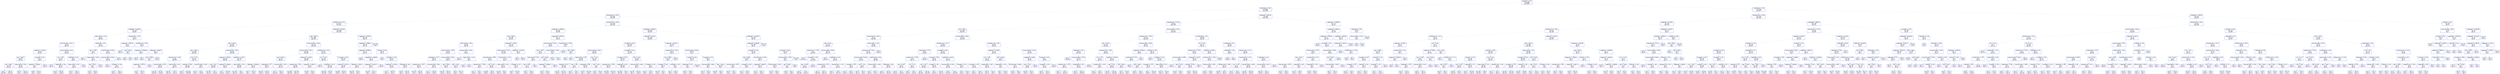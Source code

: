 digraph d {
nodesep=0.2
node [color=Blue,fontname=Arial,shape=box]
edge [color=Turquoise, style=dashed]
x0[label="'workclass' <= 1.72 \n pos: 6583\nneg: 20978"]
x1[label="'marital-status' <= 1.83 \n pos: 4284\nneg: 16551"]
x0 -> x1 
x2[label="'marital-status' <= 1.69 \n pos: 2299\nneg: 4427"]
x0 -> x2 
x3[label="'education-num' <= 10.25 \n pos: 3676\nneg: 5186"]
x1 -> x3 
x4[label="'capital-gain' <= 3001.54 \n pos: 608\nneg: 11365"]
x1 -> x4 
x5[label="'education-num' <= 10.93 \n pos: 1975\nneg: 1908"]
x2 -> x5 
x6[label="'capital-gain' <= 4425.80 \n pos: 324\nneg: 2519"]
x2 -> x6 
x7[label="'education-num' <= 8.79 \n pos: 1747\nneg: 4152"]
x3 -> x7 
x8[label="'education-num' <= 12.89 \n pos: 1929\nneg: 1034"]
x3 -> x8 
x9[label="'education-num' <= 10.64 \n pos: 431\nneg: 11204"]
x4 -> x9 
x10[label="'capital-gain' <= 12669.40 \n pos: 177\nneg: 161"]
x4 -> x10 
x11[label="'capital-gain' <= 1420.41 \n pos: 768\nneg: 1333"]
x5 -> x11 
x12[label="'capital-gain' <= 3080.11 \n pos: 1207\nneg: 575"]
x5 -> x12 
x13[label="'education-num' <= 11.64 \n pos: 219\nneg: 2484"]
x6 -> x13 
x14[label="'workclass' <= 3.97 \n pos: 105\nneg: 35"]
x6 -> x14 
x15[label="'capital-gain' <= 1563.94 \n pos: 102\nneg: 987"]
x7 -> x15 
x16[label="'capital-gain' <= 1011.85 \n pos: 1645\nneg: 3165"]
x7 -> x16 
x17[label="'capital-gain' <= 1099.85 \n pos: 303\nneg: 390"]
x8 -> x17 
x18[label="'capital-gain' <= 2394.02 \n pos: 1626\nneg: 644"]
x8 -> x18 
x19[label="'age' <= 38.47 \n pos: 160\nneg: 8776"]
x9 -> x19 
x20[label="'hours-per-week' <= 43.67 \n pos: 271\nneg: 2428"]
x9 -> x20 
x21[label="'capital-gain' <= 6842.84 \n pos: 81\nneg: 159"]
x10 -> x21 
x22[label="'relationship' <= 3.08 \n pos: 96\nneg: 2"]
x10 -> x22 
x23[label="'education-num' <= 8.95 \n pos: 611\nneg: 1261"]
x11 -> x23 
x24[label="'capital-gain' <= 8232.07 \n pos: 157\nneg: 72"]
x11 -> x24 
x25[label="'education-num' <= 13.25 \n pos: 921\nneg: 549"]
x12 -> x25 
x26[label="'occupation' <= 6.78 \n pos: 286\nneg: 26"]
x12 -> x26 
x27[label="'hours-per-week' <= 43.29 \n pos: 63\nneg: 1615"]
x13 -> x27 
x28[label="'workclass' <= 4.06 \n pos: 156\nneg: 869"]
x13 -> x28 
x29[label="'hours-per-week' <= 50.04 \n pos: 62\nneg: 7"]
x14 -> x29 
x30[label="'capital-gain' <= 10019.06 \n pos: 43\nneg: 28"]
x14 -> x30 
x31[label="'native-country' <= 4.28 \n pos: 81\nneg: 953"]
x15 -> x31 
x32[label="'education-num' <= 5.81 \n pos: 21\nneg: 34"]
x15 -> x32 
x33[label="'age' <= 42.05 \n pos: 1359\nneg: 2991"]
x16 -> x33 
x34[label="'capital-gain' <= 7022.96 \n pos: 286\nneg: 174"]
x16 -> x34 
x35[label="'age' <= 39.80 \n pos: 229\nneg: 364"]
x17 -> x35 
x36[label="'capital-gain' <= 5878.26 \n pos: 74\nneg: 26"]
x17 -> x36 
x37[label="'capital-loss' <= 192.54 \n pos: 1300\nneg: 608"]
x18 -> x37 
x38[label="'capital-gain' <= 13470.64 \n pos: 326\nneg: 36"]
x18 -> x38 
x39[label="'hours-per-week' <= 42.43 \n pos: 41\nneg: 6260"]
x19 -> x39 
x40[label="'hours-per-week' <= 42.06 \n pos: 119\nneg: 2516"]
x19 -> x40 
x41[label="'education-num' <= 13.02 \n pos: 111\nneg: 1845"]
x20 -> x41 
x42[label="'marital-status' <= 2.76 \n pos: 160\nneg: 583"]
x20 -> x42 
x43[label="'capital-gain' <= 4583.93 \n pos: 11\nneg: 133"]
x21 -> x43 
x44[label="'capital-gain' <= 8283.48 \n pos: 70\nneg: 26"]
x21 -> x44 
x45[label="'hours-per-week' <= 27.62 \n pos: 4\nneg: 2"]
x22 -> x45 
x46[label="pos: 92\n neg: 0"]
x22 -> x46 
x47[label="'education-num' <= 5.15 \n pos: 33\nneg: 214"]
x23 -> x47 
x48[label="'capital-loss' <= 129.25 \n pos: 578\nneg: 1047"]
x23 -> x48 
x49[label="'capital-gain' <= 5040.16 \n pos: 102\nneg: 71"]
x24 -> x49 
x50[label="'occupation' <= 3.98 \n pos: 55\nneg: 1"]
x24 -> x50 
x51[label="'capital-loss' <= 180.21 \n pos: 512\nneg: 418"]
x25 -> x51 
x52[label="'capital-loss' <= 229.61 \n pos: 409\nneg: 131"]
x25 -> x52 
x53[label="'capital-gain' <= 15585.96 \n pos: 257\nneg: 12"]
x26 -> x53 
x54[label="'relationship' <= 2.86 \n pos: 29\nneg: 14"]
x26 -> x54 
x55[label="'education-num' <= 9.39 \n pos: 30\nneg: 1296"]
x27 -> x55 
x56[label="'capital-loss' <= 194.01 \n pos: 33\nneg: 319"]
x27 -> x56 
x57[label="'relationship' <= 4.25 \n pos: 108\nneg: 327"]
x28 -> x57 
x58[label="'age' <= 42.32 \n pos: 48\nneg: 542"]
x28 -> x58 
x59[label="'workclass' <= 2.67 \n pos: 49\nneg: 3"]
x29 -> x59 
x60[label="'capital-gain' <= 55313.83 \n pos: 13\nneg: 4"]
x29 -> x60 
x61[label="'capital-gain' <= 6211.69 \n pos: 20\nneg: 28"]
x30 -> x61 
x62[label="pos: 23\n neg: 0"]
x30 -> x62 
x63[label="'hours-per-week' <= 41.87 \n pos: 75\nneg: 705"]
x31 -> x63 
x64[label="'relationship' <= 2.61 \n pos: 6\nneg: 248"]
x31 -> x64 
x65[label="'capital-gain' <= 4947.48 \n pos: 2\nneg: 25"]
x32 -> x65 
x66[label="'education-num' <= 6.94 \n pos: 19\nneg: 9"]
x32 -> x66 
x67[label="'age' <= 33.76 \n pos: 637\nneg: 1891"]
x33 -> x67 
x68[label="'hours-per-week' <= 41.48 \n pos: 722\nneg: 1100"]
x33 -> x68 
x69[label="'capital-gain' <= 3988.55 \n pos: 90\nneg: 174"]
x34 -> x69 
x70[label="pos: 196\n neg: 0"]
x34 -> x70 
x71[label="'native-country' <= 2.08 \n pos: 96\nneg: 236"]
x35 -> x71 
x72[label="'capital-loss' <= 120.56 \n pos: 133\nneg: 128"]
x35 -> x72 
x73[label="'hours-per-week' <= 44.43 \n pos: 26\nneg: 25"]
x36 -> x73 
x74[label="'hours-per-week' <= 52.08 \n pos: 48\nneg: 1"]
x36 -> x74 
x75[label="'occupation' <= 4.82 \n pos: 1079\nneg: 591"]
x37 -> x75 
x76[label="'capital-loss' <= 1879.47 \n pos: 221\nneg: 17"]
x37 -> x76 
x77[label="'capital-gain' <= 5486.89 \n pos: 156\nneg: 36"]
x38 -> x77 
x78[label="pos: 170\n neg: 0"]
x38 -> x78 
x79[label="'age' <= 29.21 \n pos: 17\nneg: 5379"]
x39 -> x79 
x80[label="'native-country' <= 1.82 \n pos: 24\nneg: 881"]
x39 -> x80 
x81[label="'education-num' <= 8.71 \n pos: 59\nneg: 2053"]
x40 -> x81 
x82[label="'education-num' <= 9.02 \n pos: 60\nneg: 463"]
x40 -> x82 
x83[label="'age' <= 37.50 \n pos: 62\nneg: 1632"]
x41 -> x83 
x84[label="'hours-per-week' <= 36.66 \n pos: 49\nneg: 213"]
x41 -> x84 
x85[label="'sex' <= 1.54 \n pos: 74\nneg: 140"]
x42 -> x85 
x86[label="'relationship' <= 3.97 \n pos: 86\nneg: 443"]
x42 -> x86 
x87[label="pos: 0\n neg: 80"]
x43 -> x87 
x88[label="'occupation' <= 5.07 \n pos: 11\nneg: 53"]
x43 -> x88 
x89[label="'capital-gain' <= 7185.19 \n pos: 2\nneg: 26"]
x44 -> x89 
x90[label="pos: 68\n neg: 0"]
x44 -> x90 
x91[label="pos: 0\n neg: 2"]
x45 -> x91 
x92[label="pos: 4\n neg: 0"]
x45 -> x92 
x93[label="'capital-loss' <= 194.54 \n pos: 24\nneg: 101"]
x47 -> x93 
x94[label="'race' <= 1.54 \n pos: 9\nneg: 113"]
x47 -> x94 
x95[label="'age' <= 45.69 \n pos: 522\nneg: 1006"]
x48 -> x95 
x96[label="'capital-loss' <= 1901.38 \n pos: 56\nneg: 41"]
x48 -> x96 
x97[label="'education-num' <= 8.75 \n pos: 11\nneg: 71"]
x49 -> x97 
x98[label="pos: 91\n neg: 0"]
x49 -> x98 
x99[label="'age' <= 54.67 \n pos: 6\nneg: 1"]
x50 -> x99 
x100[label="pos: 49\n neg: 0"]
x50 -> x100 
x101[label="'workclass' <= 3.70 \n pos: 446\nneg: 395"]
x51 -> x101 
x102[label="'workclass' <= 3.79 \n pos: 66\nneg: 23"]
x51 -> x102 
x103[label="'capital-gain' <= 40.26 \n pos: 325\nneg: 127"]
x52 -> x103 
x104[label="'capital-loss' <= 1829.38 \n pos: 84\nneg: 4"]
x52 -> x104 
x105[label="'capital-gain' <= 7923.77 \n pos: 204\nneg: 12"]
x53 -> x105 
x106[label="pos: 53\n neg: 0"]
x53 -> x106 
x107[label="pos: 4\n neg: 0"]
x54 -> x107 
x108[label="'occupation' <= 10.35 \n pos: 25\nneg: 14"]
x54 -> x108 
x109[label="'sex' <= 1.74 \n pos: 7\nneg: 716"]
x55 -> x109 
x110[label="'sex' <= 1.52 \n pos: 23\nneg: 580"]
x55 -> x110 
x111[label="'hours-per-week' <= 57.47 \n pos: 27\nneg: 312"]
x56 -> x111 
x112[label="'occupation' <= 5.40 \n pos: 6\nneg: 7"]
x56 -> x112 
x113[label="'education-num' <= 13.71 \n pos: 72\nneg: 284"]
x57 -> x113 
x114[label="'hours-per-week' <= 44.09 \n pos: 36\nneg: 43"]
x57 -> x114 
x115[label="'hours-per-week' <= 43.01 \n pos: 16\nneg: 347"]
x58 -> x115 
x116[label="'marital-status' <= 2.82 \n pos: 32\nneg: 195"]
x58 -> x116 
x117[label="pos: 32\n neg: 0"]
x59 -> x117 
x118[label="'capital-gain' <= 11198.70 \n pos: 17\nneg: 3"]
x59 -> x118 
x119[label="'workclass' <= 2.50 \n pos: 3\nneg: 4"]
x60 -> x119 
x120[label="pos: 10\n neg: 0"]
x60 -> x120 
x121[label="'capital-gain' <= 4964.33 \n pos: 8\nneg: 24"]
x61 -> x121 
x122[label="'capital-gain' <= 7721.67 \n pos: 12\nneg: 4"]
x61 -> x122 
x123[label="'capital-loss' <= 153.05 \n pos: 46\nneg: 551"]
x63 -> x123 
x124[label="'hours-per-week' <= 52.15 \n pos: 29\nneg: 154"]
x63 -> x124 
x125[label="'age' <= 37.62 \n pos: 2\nneg: 27"]
x64 -> x125 
x126[label="'hours-per-week' <= 40.28 \n pos: 4\nneg: 221"]
x64 -> x126 
x127[label="pos: 0\n neg: 24"]
x65 -> x127 
x128[label="'age' <= 61.00 \n pos: 2\nneg: 1"]
x65 -> x128 
x129[label="'capital-gain' <= 51963.40 \n pos: 2\nneg: 5"]
x66 -> x129 
x130[label="'capital-gain' <= 4638.57 \n pos: 17\nneg: 4"]
x66 -> x130 
x131[label="'age' <= 28.91 \n pos: 205\nneg: 1052"]
x67 -> x131 
x132[label="'education-num' <= 9.39 \n pos: 432\nneg: 839"]
x67 -> x132 
x133[label="'hours-per-week' <= 36.74 \n pos: 445\nneg: 849"]
x68 -> x133 
x134[label="'education-num' <= 9.43 \n pos: 277\nneg: 251"]
x68 -> x134 
x135[label="'capital-gain' <= 3098.66 \n pos: 23\nneg: 123"]
x69 -> x135 
x136[label="'workclass' <= 0.96 \n pos: 67\nneg: 51"]
x69 -> x136 
x137[label="'hours-per-week' <= 42.30 \n pos: 95\nneg: 205"]
x71 -> x137 
x138[label="'hours-per-week' <= 45.81 \n pos: 1\nneg: 31"]
x71 -> x138 
x139[label="'hours-per-week' <= 42.19 \n pos: 118\nneg: 126"]
x72 -> x139 
x140[label="'capital-loss' <= 1794.30 \n pos: 15\nneg: 2"]
x72 -> x140 
x141[label="'age' <= 43.74 \n pos: 9\nneg: 24"]
x73 -> x141 
x142[label="'hours-per-week' <= 74.65 \n pos: 17\nneg: 1"]
x73 -> x142 
x143[label="pos: 43\n neg: 0"]
x74 -> x143 
x144[label="'age' <= 55.50 \n pos: 5\nneg: 1"]
x74 -> x144 
x145[label="'hours-per-week' <= 40.28 \n pos: 297\nneg: 254"]
x75 -> x145 
x146[label="'occupation' <= 6.16 \n pos: 782\nneg: 337"]
x75 -> x146 
x147[label="'education-num' <= 13.40 \n pos: 24\nneg: 10"]
x76 -> x147 
x148[label="'hours-per-week' <= 50.39 \n pos: 197\nneg: 7"]
x76 -> x148 
x149[label="'occupation' <= 4.92 \n pos: 38\nneg: 33"]
x77 -> x149 
x150[label="'workclass' <= 0.48 \n pos: 118\nneg: 3"]
x77 -> x150 
x151[label="'education-num' <= 9.40 \n pos: 1\nneg: 4102"]
x79 -> x151 
x152[label="'hours-per-week' <= 38.48 \n pos: 16\nneg: 1277"]
x79 -> x152 
x153[label="'education-num' <= 8.53 \n pos: 24\nneg: 790"]
x80 -> x153 
x154[label="pos: 0\n neg: 91"]
x80 -> x154 
x155[label="'marital-status' <= 2.76 \n pos: 5\nneg: 491"]
x81 -> x155 
x156[label="'occupation' <= 5.09 \n pos: 54\nneg: 1562"]
x81 -> x156 
x157[label="'capital-loss' <= 330.98 \n pos: 25\nneg: 319"]
x82 -> x157 
x158[label="'hours-per-week' <= 51.35 \n pos: 35\nneg: 144"]
x82 -> x158 
x159[label="'relationship' <= 3.91 \n pos: 18\nneg: 1170"]
x83 -> x159 
x160[label="'education-num' <= 12.58 \n pos: 44\nneg: 462"]
x83 -> x160 
x161[label="'capital-loss' <= 300.40 \n pos: 5\nneg: 82"]
x84 -> x161 
x162[label="'workclass' <= 0.98 \n pos: 44\nneg: 131"]
x84 -> x162 
x163[label="'education-num' <= 12.99 \n pos: 17\nneg: 96"]
x85 -> x163 
x164[label="'capital-loss' <= 265.54 \n pos: 57\nneg: 44"]
x85 -> x164 
x165[label="'relationship' <= 2.50 \n pos: 1\nneg: 69"]
x86 -> x165 
x166[label="'education-num' <= 13.17 \n pos: 85\nneg: 374"]
x86 -> x166 
x167[label="'hours-per-week' <= 41.71 \n pos: 9\nneg: 15"]
x88 -> x167 
x168[label="'hours-per-week' <= 35.66 \n pos: 2\nneg: 38"]
x88 -> x168 
x169[label="pos: 0\n neg: 22"]
x89 -> x169 
x170[label="'education-num' <= 11.38 \n pos: 2\nneg: 4"]
x89 -> x170 
x171[label="'age' <= 49.87 \n pos: 20\nneg: 97"]
x93 -> x171 
x172[label="'education-num' <= 4.25 \n pos: 4\nneg: 4"]
x93 -> x172 
x173[label="'capital-loss' <= 149.68 \n pos: 7\nneg: 106"]
x94 -> x173 
x174[label="'race' <= 4.50 \n pos: 2\nneg: 7"]
x94 -> x174 
x175[label="'workclass' <= 3.69 \n pos: 238\nneg: 573"]
x95 -> x175 
x176[label="'native-country' <= 1.30 \n pos: 284\nneg: 433"]
x95 -> x176 
x177[label="'age' <= 48.39 \n pos: 19\nneg: 24"]
x96 -> x177 
x178[label="'capital-loss' <= 2090.06 \n pos: 37\nneg: 17"]
x96 -> x178 
x179[label="pos: 0\n neg: 20"]
x97 -> x179 
x180[label="'hours-per-week' <= 49.10 \n pos: 11\nneg: 51"]
x97 -> x180 
x181[label="pos: 4\n neg: 0"]
x99 -> x181 
x182[label="'age' <= 65.50 \n pos: 2\nneg: 1"]
x99 -> x182 
x183[label="'occupation' <= 5.28 \n pos: 204\nneg: 219"]
x101 -> x183 
x184[label="'relationship' <= 2.71 \n pos: 242\nneg: 176"]
x101 -> x184 
x185[label="'hours-per-week' <= 56.24 \n pos: 49\nneg: 6"]
x102 -> x185 
x186[label="'capital-loss' <= 1825.21 \n pos: 17\nneg: 17"]
x102 -> x186 
x187[label="'relationship' <= 2.83 \n pos: 325\nneg: 123"]
x103 -> x187 
x188[label="pos: 0\n neg: 4"]
x103 -> x188 
x189[label="'age' <= 58.50 \n pos: 3\nneg: 2"]
x104 -> x189 
x190[label="'relationship' <= 1.88 \n pos: 81\nneg: 2"]
x104 -> x190 
x191[label="'capital-gain' <= 5521.44 \n pos: 106\nneg: 10"]
x105 -> x191 
x192[label="'age' <= 69.81 \n pos: 98\nneg: 2"]
x105 -> x192 
x193[label="'hours-per-week' <= 42.85 \n pos: 14\nneg: 11"]
x108 -> x193 
x194[label="'capital-gain' <= 5445.18 \n pos: 11\nneg: 3"]
x108 -> x194 
x195[label="pos: 0\n neg: 375"]
x109 -> x195 
x196[label="'marital-status' <= 3.41 \n pos: 7\nneg: 341"]
x109 -> x196 
x197[label="'education-num' <= 10.07 \n pos: 8\nneg: 358"]
x110 -> x197 
x198[label="'relationship' <= 3.79 \n pos: 15\nneg: 222"]
x110 -> x198 
x199[label="'marital-status' <= 2.62 \n pos: 9\nneg: 200"]
x111 -> x199 
x200[label="'education-num' <= 9.58 \n pos: 18\nneg: 112"]
x111 -> x200 
x201[label="'occupation' <= 3.57 \n pos: 3\nneg: 7"]
x112 -> x201 
x202[label="pos: 3\n neg: 0"]
x112 -> x202 
x203[label="'sex' <= 1.73 \n pos: 27\nneg: 210"]
x113 -> x203 
x204[label="'education-num' <= 14.68 \n pos: 45\nneg: 74"]
x113 -> x204 
x205[label="'relationship' <= 5.79 \n pos: 12\nneg: 33"]
x114 -> x205 
x206[label="'relationship' <= 5.80 \n pos: 24\nneg: 10"]
x114 -> x206 
x207[label="'education-num' <= 12.92 \n pos: 6\nneg: 261"]
x115 -> x207 
x208[label="'marital-status' <= 3.16 \n pos: 10\nneg: 86"]
x115 -> x208 
x209[label="'sex' <= 1.54 \n pos: 11\nneg: 107"]
x116 -> x209 
x210[label="'education-num' <= 14.20 \n pos: 21\nneg: 88"]
x116 -> x210 
x211[label="'capital-gain' <= 6864.97 \n pos: 5\nneg: 3"]
x118 -> x211 
x212[label="pos: 12\n neg: 0"]
x118 -> x212 
x213[label="pos: 0\n neg: 4"]
x119 -> x213 
x214[label="pos: 3\n neg: 0"]
x119 -> x214 
x215[label="'age' <= 43.35 \n pos: 8\nneg: 14"]
x121 -> x215 
x216[label="pos: 0\n neg: 10"]
x121 -> x216 
x217[label="'capital-gain' <= 7139.50 \n pos: 1\nneg: 4"]
x122 -> x217 
x218[label="pos: 11\n neg: 0"]
x122 -> x218 
x219[label="'age' <= 49.07 \n pos: 40\nneg: 536"]
x123 -> x219 
x220[label="'occupation' <= 5.23 \n pos: 6\nneg: 15"]
x123 -> x220 
x221[label="'sex' <= 1.95 \n pos: 24\nneg: 91"]
x124 -> x221 
x222[label="'relationship' <= 3.01 \n pos: 5\nneg: 63"]
x124 -> x222 
x223[label="pos: 0\n neg: 14"]
x125 -> x223 
x224[label="'native-country' <= 20.44 \n pos: 2\nneg: 13"]
x125 -> x224 
x225[label="'hours-per-week' <= 39.32 \n pos: 4\nneg: 186"]
x126 -> x225 
x226[label="pos: 0\n neg: 35"]
x126 -> x226 
x227[label="pos: 2\n neg: 0"]
x128 -> x227 
x228[label="pos: 0\n neg: 1"]
x128 -> x228 
x229[label="pos: 0\n neg: 5"]
x129 -> x229 
x230[label="pos: 2\n neg: 0"]
x129 -> x230 
x231[label="'age' <= 39.45 \n pos: 7\nneg: 4"]
x130 -> x231 
x232[label="pos: 10\n neg: 0"]
x130 -> x232 
x233[label="'education-num' <= 9.46 \n pos: 68\nneg: 498"]
x131 -> x233 
x234[label="'race' <= 1.22 \n pos: 137\nneg: 554"]
x131 -> x234 
x235[label="'capital-loss' <= 162.91 \n pos: 233\nneg: 565"]
x132 -> x235 
x236[label="'capital-loss' <= 123.67 \n pos: 199\nneg: 274"]
x132 -> x236 
x237[label="'age' <= 55.84 \n pos: 47\nneg: 224"]
x133 -> x237 
x238[label="'capital-loss' <= 133.08 \n pos: 398\nneg: 625"]
x133 -> x238 
x239[label="'sex' <= 1.97 \n pos: 142\nneg: 158"]
x134 -> x239 
x240[label="'occupation' <= 5.44 \n pos: 135\nneg: 93"]
x134 -> x240 
x241[label="pos: 0\n neg: 62"]
x135 -> x241 
x242[label="'capital-gain' <= 3300.86 \n pos: 23\nneg: 61"]
x135 -> x242 
x243[label="pos: 6\n neg: 0"]
x136 -> x243 
x244[label="'occupation' <= 4.84 \n pos: 61\nneg: 51"]
x136 -> x244 
x245[label="'relationship' <= 2.27 \n pos: 49\nneg: 145"]
x137 -> x245 
x246[label="'hours-per-week' <= 52.02 \n pos: 46\nneg: 60"]
x137 -> x246 
x247[label="pos: 0\n neg: 25"]
x138 -> x247 
x248[label="'native-country' <= 12.17 \n pos: 1\nneg: 6"]
x138 -> x248 
x249[label="'hours-per-week' <= 37.02 \n pos: 72\nneg: 89"]
x139 -> x249 
x250[label="'education-num' <= 11.42 \n pos: 46\nneg: 37"]
x139 -> x250 
x251[label="pos: 0\n neg: 2"]
x140 -> x251 
x252[label="pos: 15\n neg: 0"]
x140 -> x252 
x253[label="'native-country' <= 6.00 \n pos: 2\nneg: 14"]
x141 -> x253 
x254[label="'age' <= 50.06 \n pos: 7\nneg: 10"]
x141 -> x254 
x255[label="pos: 17\n neg: 0"]
x142 -> x255 
x256[label="pos: 0\n neg: 1"]
x142 -> x256 
x257[label="pos: 5\n neg: 0"]
x144 -> x257 
x258[label="pos: 0\n neg: 1"]
x144 -> x258 
x259[label="'native-country' <= 2.21 \n pos: 155\nneg: 185"]
x145 -> x259 
x260[label="'race' <= 1.25 \n pos: 142\nneg: 69"]
x145 -> x260 
x261[label="'occupation' <= 5.57 \n pos: 702\nneg: 251"]
x146 -> x261 
x262[label="'race' <= 1.28 \n pos: 80\nneg: 86"]
x146 -> x262 
x263[label="'age' <= 39.94 \n pos: 24\nneg: 5"]
x147 -> x263 
x264[label="pos: 0\n neg: 5"]
x147 -> x264 
x265[label="'workclass' <= 0.48 \n pos: 150\nneg: 1"]
x148 -> x265 
x266[label="'occupation' <= 4.79 \n pos: 47\nneg: 6"]
x148 -> x266 
x267[label="'age' <= 36.11 \n pos: 16\nneg: 6"]
x149 -> x267 
x268[label="'hours-per-week' <= 45.02 \n pos: 22\nneg: 27"]
x149 -> x268 
x269[label="'hours-per-week' <= 30.25 \n pos: 4\nneg: 3"]
x150 -> x269 
x270[label="pos: 114\n neg: 0"]
x150 -> x270 
x271[label="pos: 0\n neg: 2422"]
x151 -> x271 
x272[label="'occupation' <= 3.87 \n pos: 1\nneg: 1680"]
x151 -> x272 
x273[label="pos: 0\n neg: 363"]
x152 -> x273 
x274[label="'relationship' <= 4.14 \n pos: 16\nneg: 914"]
x152 -> x274 
x275[label="'hours-per-week' <= 56.53 \n pos: 8\nneg: 104"]
x153 -> x275 
x276[label="'native-country' <= 0.93 \n pos: 16\nneg: 686"]
x153 -> x276 
x277[label="'education-num' <= 6.09 \n pos: 5\nneg: 178"]
x155 -> x277 
x278[label="pos: 0\n neg: 313"]
x155 -> x278 
x279[label="'occupation' <= 3.04 \n pos: 42\nneg: 841"]
x156 -> x279 
x280[label="'capital-loss' <= 133.31 \n pos: 12\nneg: 721"]
x156 -> x280 
x281[label="'sex' <= 1.66 \n pos: 17\nneg: 305"]
x157 -> x281 
x282[label="'age' <= 45.54 \n pos: 8\nneg: 14"]
x157 -> x282 
x283[label="'capital-gain' <= 89.98 \n pos: 32\nneg: 96"]
x158 -> x283 
x284[label="'occupation' <= 4.24 \n pos: 3\nneg: 48"]
x158 -> x284 
x285[label="pos: 0\n neg: 398"]
x159 -> x285 
x286[label="'hours-per-week' <= 37.95 \n pos: 18\nneg: 772"]
x159 -> x286 
x287[label="'sex' <= 1.63 \n pos: 3\nneg: 226"]
x160 -> x287 
x288[label="'capital-loss' <= 252.95 \n pos: 41\nneg: 236"]
x160 -> x288 
x289[label="'marital-status' <= 2.95 \n pos: 4\nneg: 82"]
x161 -> x289 
x290[label="pos: 1\n neg: 0"]
x161 -> x290 
x291[label="pos: 0\n neg: 6"]
x162 -> x291 
x292[label="'occupation' <= 5.42 \n pos: 44\nneg: 125"]
x162 -> x292 
x293[label="'hours-per-week' <= 51.58 \n pos: 2\nneg: 37"]
x163 -> x293 
x294[label="'capital-gain' <= 123.75 \n pos: 15\nneg: 59"]
x163 -> x294 
x295[label="'education-num' <= 12.86 \n pos: 42\nneg: 44"]
x164 -> x295 
x296[label="pos: 15\n neg: 0"]
x164 -> x296 
x297[label="pos: 0\n neg: 69"]
x165 -> x297 
x298[label="pos: 1\n neg: 0"]
x165 -> x298 
x299[label="'education-num' <= 12.73 \n pos: 58\nneg: 309"]
x166 -> x299 
x300[label="'relationship' <= 4.14 \n pos: 27\nneg: 65"]
x166 -> x300 
x301[label="'age' <= 52.45 \n pos: 3\nneg: 11"]
x167 -> x301 
x302[label="'education-num' <= 9.71 \n pos: 6\nneg: 4"]
x167 -> x302 
x303[label="'age' <= 39.75 \n pos: 2\nneg: 2"]
x168 -> x303 
x304[label="pos: 0\n neg: 36"]
x168 -> x304 
x305[label="pos: 0\n neg: 4"]
x170 -> x305 
x306[label="pos: 2\n neg: 0"]
x170 -> x306 
x307[label="'occupation' <= 5.23 \n pos: 12\nneg: 38"]
x171 -> x307 
x308[label="'workclass' <= 3.10 \n pos: 8\nneg: 59"]
x171 -> x308 
x309[label="'capital-loss' <= 2044.25 \n pos: 4\nneg: 1"]
x172 -> x309 
x310[label="pos: 0\n neg: 3"]
x172 -> x310 
x311[label="'age' <= 51.50 \n pos: 6\nneg: 104"]
x173 -> x311 
x312[label="'age' <= 40.50 \n pos: 1\nneg: 2"]
x173 -> x312 
x313[label="pos: 0\n neg: 3"]
x174 -> x313 
x314[label="'education-num' <= 7.12 \n pos: 2\nneg: 4"]
x174 -> x314 
x315[label="'workclass' <= 2.36 \n pos: 105\nneg: 329"]
x175 -> x315 
x316[label="'race' <= 1.44 \n pos: 133\nneg: 244"]
x175 -> x316 
x317[label="'occupation' <= 6.25 \n pos: 280\nneg: 413"]
x176 -> x317 
x318[label="'age' <= 52.25 \n pos: 4\nneg: 20"]
x176 -> x318 
x319[label="'capital-loss' <= 1738.54 \n pos: 14\nneg: 9"]
x177 -> x319 
x320[label="'workclass' <= 3.90 \n pos: 5\nneg: 15"]
x177 -> x320 
x321[label="'capital-loss' <= 1965.64 \n pos: 33\nneg: 5"]
x178 -> x321 
x322[label="'sex' <= 1.58 \n pos: 4\nneg: 12"]
x178 -> x322 
x323[label="'hours-per-week' <= 36.62 \n pos: 5\nneg: 37"]
x180 -> x323 
x324[label="'workclass' <= 2.62 \n pos: 6\nneg: 14"]
x180 -> x324 
x325[label="pos: 0\n neg: 1"]
x182 -> x325 
x326[label="pos: 2\n neg: 0"]
x182 -> x326 
x327[label="'occupation' <= 3.97 \n pos: 162\nneg: 124"]
x183 -> x327 
x328[label="'occupation' <= 7.82 \n pos: 42\nneg: 95"]
x183 -> x328 
x329[label="'race' <= 1.43 \n pos: 49\nneg: 19"]
x184 -> x329 
x330[label="'relationship' <= 3.02 \n pos: 193\nneg: 157"]
x184 -> x330 
x331[label="'occupation' <= 3.33 \n pos: 41\nneg: 1"]
x185 -> x331 
x332[label="'capital-loss' <= 1909.41 \n pos: 8\nneg: 5"]
x185 -> x332 
x333[label="pos: 0\n neg: 12"]
x186 -> x333 
x334[label="'capital-loss' <= 1945.66 \n pos: 17\nneg: 5"]
x186 -> x334 
x335[label="'native-country' <= 1.29 \n pos: 40\nneg: 7"]
x187 -> x335 
x336[label="'education-num' <= 14.60 \n pos: 285\nneg: 116"]
x187 -> x336 
x337[label="pos: 3\n neg: 0"]
x189 -> x337 
x338[label="pos: 0\n neg: 2"]
x189 -> x338 
x339[label="'capital-loss' <= 2015.75 \n pos: 10\nneg: 2"]
x190 -> x339 
x340[label="pos: 71\n neg: 0"]
x190 -> x340 
x341[label="'relationship' <= 2.71 \n pos: 19\nneg: 10"]
x191 -> x341 
x342[label="pos: 87\n neg: 0"]
x191 -> x342 
x343[label="pos: 96\n neg: 0"]
x192 -> x343 
x344[label="'age' <= 80.50 \n pos: 2\nneg: 2"]
x192 -> x344 
x345[label="'hours-per-week' <= 29.45 \n pos: 11\nneg: 4"]
x193 -> x345 
x346[label="'workclass' <= 2.98 \n pos: 3\nneg: 7"]
x193 -> x346 
x347[label="'workclass' <= 4.50 \n pos: 2\nneg: 3"]
x194 -> x347 
x348[label="pos: 9\n neg: 0"]
x194 -> x348 
x349[label="'marital-status' <= 2.35 \n pos: 3\nneg: 297"]
x196 -> x349 
x350[label="'marital-status' <= 4.99 \n pos: 4\nneg: 44"]
x196 -> x350 
x351[label="'hours-per-week' <= 35.16 \n pos: 8\nneg: 308"]
x197 -> x351 
x352[label="pos: 0\n neg: 50"]
x197 -> x352 
x353[label="pos: 0\n neg: 81"]
x198 -> x353 
x354[label="'occupation' <= 7.65 \n pos: 15\nneg: 141"]
x198 -> x354 
x355[label="'hours-per-week' <= 48.52 \n pos: 6\nneg: 79"]
x199 -> x355 
x356[label="'age' <= 31.72 \n pos: 3\nneg: 121"]
x199 -> x356 
x357[label="'age' <= 41.91 \n pos: 3\nneg: 64"]
x200 -> x357 
x358[label="'hours-per-week' <= 67.07 \n pos: 15\nneg: 48"]
x200 -> x358 
x359[label="pos: 0\n neg: 6"]
x201 -> x359 
x360[label="'workclass' <= 2.50 \n pos: 3\nneg: 1"]
x201 -> x360 
x361[label="'age' <= 51.20 \n pos: 4\nneg: 82"]
x203 -> x361 
x362[label="'education-num' <= 12.89 \n pos: 23\nneg: 128"]
x203 -> x362 
x363[label="'sex' <= 1.77 \n pos: 14\nneg: 57"]
x204 -> x363 
x364[label="'relationship' <= 3.76 \n pos: 31\nneg: 17"]
x204 -> x364 
x365[label="'hours-per-week' <= 37.50 \n pos: 4\nneg: 3"]
x205 -> x365 
x366[label="'workclass' <= 3.46 \n pos: 8\nneg: 30"]
x205 -> x366 
x367[label="pos: 0\n neg: 4"]
x206 -> x367 
x368[label="'education-num' <= 12.85 \n pos: 24\nneg: 6"]
x206 -> x368 
x369[label="'sex' <= 1.71 \n pos: 4\nneg: 36"]
x207 -> x369 
x370[label="'age' <= 36.70 \n pos: 2\nneg: 225"]
x207 -> x370 
x371[label="'native-country' <= 3.00 \n pos: 5\nneg: 85"]
x208 -> x371 
x372[label="'education-num' <= 12.60 \n pos: 5\nneg: 1"]
x208 -> x372 
x373[label="'relationship' <= 4.58 \n pos: 2\nneg: 80"]
x209 -> x373 
x374[label="'occupation' <= 8.52 \n pos: 9\nneg: 27"]
x209 -> x374 
x375[label="'marital-status' <= 3.52 \n pos: 10\nneg: 77"]
x210 -> x375 
x376[label="'workclass' <= 5.36 \n pos: 11\nneg: 11"]
x210 -> x376 
x377[label="'marital-status' <= 3.00 \n pos: 1\nneg: 3"]
x211 -> x377 
x378[label="pos: 4\n neg: 0"]
x211 -> x378 
x379[label="'occupation' <= 10.00 \n pos: 1\nneg: 12"]
x215 -> x379 
x380[label="'capital-gain' <= 4760.50 \n pos: 7\nneg: 2"]
x215 -> x380 
x381[label="pos: 0\n neg: 4"]
x217 -> x381 
x382[label="pos: 1\n neg: 0"]
x217 -> x382 
x383[label="'age' <= 38.67 \n pos: 14\nneg: 312"]
x219 -> x383 
x384[label="'native-country' <= 0.99 \n pos: 26\nneg: 224"]
x219 -> x384 
x385[label="'capital-loss' <= 1980.62 \n pos: 6\nneg: 4"]
x220 -> x385 
x386[label="pos: 0\n neg: 11"]
x220 -> x386 
x387[label="pos: 0\n neg: 10"]
x221 -> x387 
x388[label="'relationship' <= 2.96 \n pos: 24\nneg: 81"]
x221 -> x388 
x389[label="'native-country' <= 0.87 \n pos: 4\nneg: 63"]
x222 -> x389 
x390[label="pos: 1\n neg: 0"]
x222 -> x390 
x391[label="'age' <= 43.75 \n pos: 2\nneg: 2"]
x224 -> x391 
x392[label="pos: 0\n neg: 11"]
x224 -> x392 
x393[label="pos: 0\n neg: 33"]
x225 -> x393 
x394[label="'occupation' <= 5.88 \n pos: 4\nneg: 153"]
x225 -> x394 
x395[label="'capital-gain' <= 3472.12 \n pos: 1\nneg: 4"]
x231 -> x395 
x396[label="pos: 6\n neg: 0"]
x231 -> x396 
x397[label="'hours-per-week' <= 44.12 \n pos: 29\nneg: 325"]
x233 -> x397 
x398[label="'native-country' <= 2.32 \n pos: 39\nneg: 173"]
x233 -> x398 
x399[label="'workclass' <= 0.98 \n pos: 132\nneg: 480"]
x234 -> x399 
x400[label="'hours-per-week' <= 33.93 \n pos: 5\nneg: 74"]
x234 -> x400 
x401[label="'race' <= 1.25 \n pos: 204\nneg: 536"]
x235 -> x401 
x402[label="'capital-loss' <= 1836.95 \n pos: 29\nneg: 29"]
x235 -> x402 
x403[label="'native-country' <= 2.12 \n pos: 181\nneg: 262"]
x236 -> x403 
x404[label="'capital-loss' <= 1829.50 \n pos: 18\nneg: 12"]
x236 -> x404 
x405[label="'relationship' <= 2.17 \n pos: 33\nneg: 73"]
x237 -> x405 
x406[label="'hours-per-week' <= 23.74 \n pos: 14\nneg: 151"]
x237 -> x406 
x407[label="'education-num' <= 9.33 \n pos: 351\nneg: 611"]
x238 -> x407 
x408[label="'capital-loss' <= 1919.72 \n pos: 47\nneg: 14"]
x238 -> x408 
x409[label="pos: 0\n neg: 10"]
x239 -> x409 
x410[label="'capital-loss' <= 87.47 \n pos: 142\nneg: 148"]
x239 -> x410 
x411[label="'capital-loss' <= 322.76 \n pos: 98\nneg: 55"]
x240 -> x411 
x412[label="'capital-loss' <= 204.41 \n pos: 37\nneg: 38"]
x240 -> x412 
x413[label="'capital-gain' <= 3116.76 \n pos: 23\nneg: 21"]
x242 -> x413 
x414[label="pos: 0\n neg: 40"]
x242 -> x414 
x415[label="'capital-gain' <= 4797.52 \n pos: 31\nneg: 36"]
x244 -> x415 
x416[label="'relationship' <= 2.80 \n pos: 30\nneg: 15"]
x244 -> x416 
x417[label="'education-num' <= 11.57 \n pos: 25\nneg: 34"]
x245 -> x417 
x418[label="'hours-per-week' <= 38.41 \n pos: 24\nneg: 111"]
x245 -> x418 
x419[label="'age' <= 33.45 \n pos: 31\nneg: 47"]
x246 -> x419 
x420[label="'age' <= 31.24 \n pos: 15\nneg: 13"]
x246 -> x420 
x421[label="pos: 1\n neg: 0"]
x248 -> x421 
x422[label="pos: 0\n neg: 6"]
x248 -> x422 
x423[label="'education-num' <= 11.58 \n pos: 8\nneg: 21"]
x249 -> x423 
x424[label="'race' <= 1.54 \n pos: 64\nneg: 68"]
x249 -> x424 
x425[label="'native-country' <= 2.02 \n pos: 21\nneg: 26"]
x250 -> x425 
x426[label="'occupation' <= 4.57 \n pos: 25\nneg: 11"]
x250 -> x426 
x427[label="'age' <= 36.07 \n pos: 1\nneg: 14"]
x253 -> x427 
x428[label="pos: 1\n neg: 0"]
x253 -> x428 
x429[label="'capital-gain' <= 3928.93 \n pos: 7\nneg: 5"]
x254 -> x429 
x430[label="pos: 0\n neg: 5"]
x254 -> x430 
x431[label="'workclass' <= 0.72 \n pos: 148\nneg: 158"]
x259 -> x431 
x432[label="'race' <= 1.46 \n pos: 7\nneg: 27"]
x259 -> x432 
x433[label="'relationship' <= 2.96 \n pos: 135\nneg: 62"]
x260 -> x433 
x434[label="'race' <= 3.93 \n pos: 7\nneg: 7"]
x260 -> x434 
x435[label="'education-num' <= 13.30 \n pos: 371\nneg: 83"]
x261 -> x435 
x436[label="'capital-gain' <= 10.47 \n pos: 331\nneg: 168"]
x261 -> x436 
x437[label="'hours-per-week' <= 43.48 \n pos: 71\nneg: 67"]
x262 -> x437 
x438[label="'occupation' <= 8.76 \n pos: 9\nneg: 19"]
x262 -> x438 
x439[label="'occupation' <= 5.38 \n pos: 20\nneg: 1"]
x263 -> x439 
x440[label="'occupation' <= 5.12 \n pos: 4\nneg: 4"]
x263 -> x440 
x441[label="'relationship' <= 2.29 \n pos: 7\nneg: 1"]
x265 -> x441 
x442[label="pos: 143\n neg: 0"]
x265 -> x442 
x443[label="'hours-per-week' <= 58.83 \n pos: 9\nneg: 4"]
x266 -> x443 
x444[label="'age' <= 53.20 \n pos: 38\nneg: 2"]
x266 -> x444 
x445[label="'hours-per-week' <= 46.17 \n pos: 6\nneg: 4"]
x267 -> x445 
x446[label="'occupation' <= 3.05 \n pos: 10\nneg: 2"]
x267 -> x446 
x447[label="'capital-gain' <= 3853.70 \n pos: 10\nneg: 22"]
x268 -> x447 
x448[label="'hours-per-week' <= 53.54 \n pos: 12\nneg: 5"]
x268 -> x448 
x449[label="'age' <= 66.50 \n pos: 1\nneg: 3"]
x269 -> x449 
x450[label="pos: 3\n neg: 0"]
x269 -> x450 
x451[label="'age' <= 21.82 \n pos: 1\nneg: 683"]
x272 -> x451 
x452[label="pos: 0\n neg: 997"]
x272 -> x452 
x453[label="'education-num' <= 9.07 \n pos: 15\nneg: 567"]
x274 -> x453 
x454[label="'education-num' <= 7.78 \n pos: 1\nneg: 347"]
x274 -> x454 
x455[label="'occupation' <= 4.19 \n pos: 2\nneg: 85"]
x275 -> x455 
x456[label="'race' <= 1.42 \n pos: 6\nneg: 19"]
x275 -> x456 
x457[label="'hours-per-week' <= 63.90 \n pos: 2\nneg: 15"]
x276 -> x457 
x458[label="'relationship' <= 3.95 \n pos: 14\nneg: 671"]
x276 -> x458 
x459[label="'age' <= 55.22 \n pos: 1\nneg: 120"]
x277 -> x459 
x460[label="'sex' <= 1.74 \n pos: 4\nneg: 58"]
x277 -> x460 
x461[label="'sex' <= 1.53 \n pos: 19\nneg: 569"]
x279 -> x461 
x462[label="'occupation' <= 4.57 \n pos: 23\nneg: 272"]
x279 -> x462 
x463[label="'hours-per-week' <= 38.15 \n pos: 8\nneg: 700"]
x280 -> x463 
x464[label="'occupation' <= 9.74 \n pos: 4\nneg: 21"]
x280 -> x464 
x465[label="'occupation' <= 4.35 \n pos: 3\nneg: 156"]
x281 -> x465 
x466[label="'marital-status' <= 2.68 \n pos: 14\nneg: 149"]
x281 -> x466 
x467[label="'marital-status' <= 2.43 \n pos: 7\nneg: 4"]
x282 -> x467 
x468[label="'hours-per-week' <= 60.80 \n pos: 1\nneg: 10"]
x282 -> x468 
x469[label="'race' <= 1.19 \n pos: 32\nneg: 86"]
x283 -> x469 
x470[label="pos: 0\n neg: 10"]
x283 -> x470 
x471[label="'occupation' <= 3.45 \n pos: 3\nneg: 28"]
x284 -> x471 
x472[label="pos: 0\n neg: 20"]
x284 -> x472 
x473[label="'education-num' <= 11.76 \n pos: 1\nneg: 230"]
x286 -> x473 
x474[label="'marital-status' <= 2.87 \n pos: 17\nneg: 542"]
x286 -> x474 
x475[label="pos: 0\n neg: 169"]
x287 -> x475 
x476[label="'education-num' <= 11.67 \n pos: 3\nneg: 57"]
x287 -> x476 
x477[label="'age' <= 47.17 \n pos: 33\nneg: 222"]
x288 -> x477 
x478[label="'age' <= 48.16 \n pos: 8\nneg: 14"]
x288 -> x478 
x479[label="pos: 0\n neg: 25"]
x289 -> x479 
x480[label="'age' <= 45.68 \n pos: 4\nneg: 57"]
x289 -> x480 
x481[label="'occupation' <= 4.33 \n pos: 24\nneg: 47"]
x292 -> x481 
x482[label="'native-country' <= 5.31 \n pos: 20\nneg: 78"]
x292 -> x482 
x483[label="pos: 0\n neg: 31"]
x293 -> x483 
x484[label="'age' <= 43.75 \n pos: 2\nneg: 6"]
x293 -> x484 
x485[label="'workclass' <= 0.94 \n pos: 15\nneg: 52"]
x294 -> x485 
x486[label="pos: 0\n neg: 7"]
x294 -> x486 
x487[label="'hours-per-week' <= 50.01 \n pos: 8\nneg: 20"]
x295 -> x487 
x488[label="'education-num' <= 13.58 \n pos: 34\nneg: 24"]
x295 -> x488 
x489[label="'sex' <= 1.83 \n pos: 4\nneg: 89"]
x299 -> x489 
x490[label="'hours-per-week' <= 53.98 \n pos: 54\nneg: 220"]
x299 -> x490 
x491[label="'hours-per-week' <= 55.22 \n pos: 27\nneg: 51"]
x300 -> x491 
x492[label="pos: 0\n neg: 14"]
x300 -> x492 
x493[label="'hours-per-week' <= 35.70 \n pos: 1\nneg: 10"]
x301 -> x493 
x494[label="'relationship' <= 5.00 \n pos: 2\nneg: 1"]
x301 -> x494 
x495[label="'marital-status' <= 2.50 \n pos: 2\nneg: 4"]
x302 -> x495 
x496[label="pos: 4\n neg: 0"]
x302 -> x496 
x497[label="'hours-per-week' <= 33.50 \n pos: 1\nneg: 2"]
x303 -> x497 
x498[label="pos: 1\n neg: 0"]
x303 -> x498 
x499[label="'occupation' <= 3.21 \n pos: 9\nneg: 23"]
x307 -> x499 
x500[label="'workclass' <= 3.10 \n pos: 3\nneg: 15"]
x307 -> x500 
x501[label="'occupation' <= 7.53 \n pos: 8\nneg: 30"]
x308 -> x501 
x502[label="pos: 0\n neg: 29"]
x308 -> x502 
x503[label="pos: 4\n neg: 0"]
x309 -> x503 
x504[label="pos: 0\n neg: 1"]
x309 -> x504 
x505[label="'relationship' <= 1.95 \n pos: 1\nneg: 57"]
x311 -> x505 
x506[label="'hours-per-week' <= 37.67 \n pos: 5\nneg: 47"]
x311 -> x506 
x507[label="pos: 1\n neg: 0"]
x312 -> x507 
x508[label="pos: 0\n neg: 2"]
x312 -> x508 
x509[label="'age' <= 54.75 \n pos: 1\nneg: 4"]
x314 -> x509 
x510[label="pos: 1\n neg: 0"]
x314 -> x510 
x511[label="'race' <= 1.30 \n pos: 54\nneg: 251"]
x315 -> x511 
x512[label="'relationship' <= 2.77 \n pos: 51\nneg: 78"]
x315 -> x512 
x513[label="'native-country' <= 1.56 \n pos: 124\nneg: 196"]
x316 -> x513 
x514[label="'education-num' <= 9.59 \n pos: 9\nneg: 48"]
x316 -> x514 
x515[label="'occupation' <= 3.75 \n pos: 186\nneg: 240"]
x317 -> x515 
x516[label="'workclass' <= 3.82 \n pos: 94\nneg: 173"]
x317 -> x516 
x517[label="'age' <= 47.87 \n pos: 1\nneg: 19"]
x318 -> x517 
x518[label="'occupation' <= 4.50 \n pos: 3\nneg: 1"]
x318 -> x518 
x519[label="'education-num' <= 9.50 \n pos: 3\nneg: 6"]
x319 -> x519 
x520[label="'capital-loss' <= 1811.73 \n pos: 11\nneg: 3"]
x319 -> x520 
x521[label="pos: 0\n neg: 11"]
x320 -> x521 
x522[label="'occupation' <= 6.45 \n pos: 5\nneg: 4"]
x320 -> x522 
x523[label="pos: 21\n neg: 0"]
x321 -> x523 
x524[label="'capital-loss' <= 1989.50 \n pos: 12\nneg: 5"]
x321 -> x524 
x525[label="'age' <= 42.50 \n pos: 3\nneg: 1"]
x322 -> x525 
x526[label="'workclass' <= 2.95 \n pos: 1\nneg: 11"]
x322 -> x526 
x527[label="pos: 0\n neg: 17"]
x323 -> x527 
x528[label="'workclass' <= 4.00 \n pos: 5\nneg: 20"]
x323 -> x528 
x529[label="'education-num' <= 9.47 \n pos: 3\nneg: 13"]
x324 -> x529 
x530[label="'capital-gain' <= 4485.67 \n pos: 3\nneg: 1"]
x324 -> x530 
x531[label="'sex' <= 1.93 \n pos: 20\nneg: 37"]
x327 -> x531 
x532[label="'workclass' <= 2.48 \n pos: 142\nneg: 87"]
x327 -> x532 
x533[label="'race' <= 1.07 \n pos: 27\nneg: 41"]
x328 -> x533 
x534[label="'workclass' <= 2.17 \n pos: 15\nneg: 54"]
x328 -> x534 
x535[label="'workclass' <= 5.11 \n pos: 45\nneg: 16"]
x329 -> x535 
x536[label="'age' <= 31.38 \n pos: 4\nneg: 3"]
x329 -> x536 
x537[label="'age' <= 42.47 \n pos: 193\nneg: 154"]
x330 -> x537 
x538[label="pos: 0\n neg: 3"]
x330 -> x538 
x539[label="'workclass' <= 2.50 \n pos: 3\nneg: 1"]
x331 -> x539 
x540[label="pos: 38\n neg: 0"]
x331 -> x540 
x541[label="'capital-loss' <= 1800.60 \n pos: 2\nneg: 5"]
x332 -> x541 
x542[label="pos: 6\n neg: 0"]
x332 -> x542 
x543[label="'workclass' <= 4.46 \n pos: 14\nneg: 1"]
x334 -> x543 
x544[label="'age' <= 36.75 \n pos: 3\nneg: 4"]
x334 -> x544 
x545[label="'hours-per-week' <= 39.50 \n pos: 35\nneg: 7"]
x335 -> x545 
x546[label="pos: 5\n neg: 0"]
x335 -> x546 
x547[label="'age' <= 44.14 \n pos: 148\nneg: 75"]
x336 -> x547 
x548[label="'race' <= 1.15 \n pos: 137\nneg: 41"]
x336 -> x548 
x549[label="'age' <= 37.90 \n pos: 10\nneg: 1"]
x339 -> x549 
x550[label="pos: 0\n neg: 1"]
x339 -> x550 
x551[label="pos: 6\n neg: 0"]
x341 -> x551 
x552[label="'race' <= 1.08 \n pos: 13\nneg: 10"]
x341 -> x552 
x553[label="pos: 2\n neg: 0"]
x344 -> x553 
x554[label="pos: 0\n neg: 2"]
x344 -> x554 
x555[label="pos: 0\n neg: 3"]
x345 -> x555 
x556[label="'workclass' <= 5.00 \n pos: 11\nneg: 1"]
x345 -> x556 
x557[label="pos: 0\n neg: 6"]
x346 -> x557 
x558[label="'age' <= 43.17 \n pos: 3\nneg: 1"]
x346 -> x558 
x559[label="pos: 0\n neg: 3"]
x347 -> x559 
x560[label="pos: 2\n neg: 0"]
x347 -> x560 
x561[label="'workclass' <= 4.56 \n pos: 3\nneg: 91"]
x349 -> x561 
x562[label="pos: 0\n neg: 206"]
x349 -> x562 
x563[label="pos: 0\n neg: 20"]
x350 -> x563 
x564[label="'occupation' <= 7.60 \n pos: 4\nneg: 24"]
x350 -> x564 
x565[label="'marital-status' <= 4.08 \n pos: 1\nneg: 116"]
x351 -> x565 
x566[label="'hours-per-week' <= 39.83 \n pos: 7\nneg: 192"]
x351 -> x566 
x567[label="'occupation' <= 4.21 \n pos: 4\nneg: 105"]
x354 -> x567 
x568[label="'occupation' <= 11.12 \n pos: 11\nneg: 36"]
x354 -> x568 
x569[label="'relationship' <= 3.96 \n pos: 4\nneg: 27"]
x355 -> x569 
x570[label="'relationship' <= 5.25 \n pos: 2\nneg: 52"]
x355 -> x570 
x571[label="'education-num' <= 8.70 \n pos: 3\nneg: 50"]
x356 -> x571 
x572[label="pos: 0\n neg: 71"]
x356 -> x572 
x573[label="pos: 0\n neg: 50"]
x357 -> x573 
x574[label="'occupation' <= 3.79 \n pos: 3\nneg: 14"]
x357 -> x574 
x575[label="'capital-gain' <= 249.33 \n pos: 13\nneg: 23"]
x358 -> x575 
x576[label="'hours-per-week' <= 82.42 \n pos: 2\nneg: 25"]
x358 -> x576 
x577[label="pos: 3\n neg: 0"]
x360 -> x577 
x578[label="pos: 0\n neg: 1"]
x360 -> x578 
x579[label="pos: 0\n neg: 68"]
x361 -> x579 
x580[label="'marital-status' <= 3.68 \n pos: 4\nneg: 14"]
x361 -> x580 
x581[label="pos: 0\n neg: 29"]
x362 -> x581 
x582[label="'occupation' <= 5.92 \n pos: 23\nneg: 99"]
x362 -> x582 
x583[label="pos: 0\n neg: 26"]
x363 -> x583 
x584[label="'race' <= 1.41 \n pos: 14\nneg: 31"]
x363 -> x584 
x585[label="pos: 0\n neg: 4"]
x364 -> x585 
x586[label="'workclass' <= 2.71 \n pos: 31\nneg: 13"]
x364 -> x586 
x587[label="pos: 4\n neg: 0"]
x365 -> x587 
x588[label="pos: 0\n neg: 3"]
x365 -> x588 
x589[label="'hours-per-week' <= 21.50 \n pos: 1\nneg: 14"]
x366 -> x589 
x590[label="'age' <= 43.16 \n pos: 7\nneg: 16"]
x366 -> x590 
x591[label="'age' <= 35.25 \n pos: 3\nneg: 2"]
x368 -> x591 
x592[label="'workclass' <= 2.51 \n pos: 21\nneg: 4"]
x368 -> x592 
x593[label="pos: 0\n neg: 21"]
x369 -> x593 
x594[label="'race' <= 2.63 \n pos: 4\nneg: 15"]
x369 -> x594 
x595[label="pos: 0\n neg: 167"]
x370 -> x595 
x596[label="'age' <= 40.97 \n pos: 2\nneg: 58"]
x370 -> x596 
x597[label="'age' <= 34.07 \n pos: 4\nneg: 85"]
x371 -> x597 
x598[label="pos: 1\n neg: 0"]
x371 -> x598 
x599[label="pos: 0\n neg: 1"]
x372 -> x599 
x600[label="pos: 5\n neg: 0"]
x372 -> x600 
x601[label="'workclass' <= 5.18 \n pos: 2\nneg: 31"]
x373 -> x601 
x602[label="pos: 0\n neg: 49"]
x373 -> x602 
x603[label="'education-num' <= 14.24 \n pos: 3\nneg: 20"]
x374 -> x603 
x604[label="'workclass' <= 5.43 \n pos: 6\nneg: 7"]
x374 -> x604 
x605[label="'age' <= 50.88 \n pos: 8\nneg: 42"]
x375 -> x605 
x606[label="'education-num' <= 13.21 \n pos: 2\nneg: 35"]
x375 -> x606 
x607[label="'relationship' <= 4.82 \n pos: 3\nneg: 11"]
x376 -> x607 
x608[label="pos: 8\n neg: 0"]
x376 -> x608 
x609[label="pos: 0\n neg: 3"]
x377 -> x609 
x610[label="pos: 1\n neg: 0"]
x377 -> x610 
x611[label="pos: 0\n neg: 10"]
x379 -> x611 
x612[label="'age' <= 37.50 \n pos: 1\nneg: 2"]
x379 -> x612 
x613[label="pos: 0\n neg: 2"]
x380 -> x613 
x614[label="pos: 7\n neg: 0"]
x380 -> x614 
x615[label="pos: 4\n neg: 209"]
x383 -> x615 
x616[label="pos: 10\n neg: 103"]
x383 -> x616 
x617[label="pos: 3\n neg: 1"]
x384 -> x617 
x618[label="pos: 23\n neg: 223"]
x384 -> x618 
x619[label="pos: 6\n neg: 1"]
x385 -> x619 
x620[label="pos: 0\n neg: 3"]
x385 -> x620 
x621[label="pos: 2\n neg: 0"]
x388 -> x621 
x622[label="pos: 22\n neg: 81"]
x388 -> x622 
x623[label="pos: 1\n neg: 1"]
x389 -> x623 
x624[label="pos: 3\n neg: 62"]
x389 -> x624 
x625[label="pos: 2\n neg: 0"]
x391 -> x625 
x626[label="pos: 0\n neg: 2"]
x391 -> x626 
x627[label="pos: 1\n neg: 71"]
x394 -> x627 
x628[label="pos: 3\n neg: 82"]
x394 -> x628 
x629[label="pos: 1\n neg: 1"]
x395 -> x629 
x630[label="pos: 0\n neg: 3"]
x395 -> x630 
x631[label="pos: 15\n neg: 229"]
x397 -> x631 
x632[label="pos: 14\n neg: 96"]
x397 -> x632 
x633[label="pos: 39\n neg: 154"]
x398 -> x633 
x634[label="pos: 0\n neg: 19"]
x398 -> x634 
x635[label="pos: 0\n neg: 22"]
x399 -> x635 
x636[label="pos: 132\n neg: 458"]
x399 -> x636 
x637[label="pos: 2\n neg: 5"]
x400 -> x637 
x638[label="pos: 3\n neg: 69"]
x400 -> x638 
x639[label="pos: 197\n neg: 473"]
x401 -> x639 
x640[label="pos: 7\n neg: 63"]
x401 -> x640 
x641[label="pos: 1\n neg: 18"]
x402 -> x641 
x642[label="pos: 28\n neg: 11"]
x402 -> x642 
x643[label="pos: 174\n neg: 239"]
x403 -> x643 
x644[label="pos: 7\n neg: 23"]
x403 -> x644 
x645[label="pos: 1\n neg: 7"]
x404 -> x645 
x646[label="pos: 17\n neg: 5"]
x404 -> x646 
x647[label="pos: 20\n neg: 20"]
x405 -> x647 
x648[label="pos: 13\n neg: 53"]
x405 -> x648 
x649[label="pos: 3\n neg: 100"]
x406 -> x649 
x650[label="pos: 11\n neg: 51"]
x406 -> x650 
x651[label="pos: 218\n neg: 439"]
x407 -> x651 
x652[label="pos: 133\n neg: 172"]
x407 -> x652 
x653[label="pos: 42\n neg: 9"]
x408 -> x653 
x654[label="pos: 5\n neg: 5"]
x408 -> x654 
x655[label="pos: 131\n neg: 146"]
x410 -> x655 
x656[label="pos: 11\n neg: 2"]
x410 -> x656 
x657[label="pos: 88\n neg: 40"]
x411 -> x657 
x658[label="pos: 10\n neg: 15"]
x411 -> x658 
x659[label="pos: 29\n neg: 38"]
x412 -> x659 
x660[label="pos: 8\n neg: 0"]
x412 -> x660 
x661[label="pos: 23\n neg: 4"]
x413 -> x661 
x662[label="pos: 0\n neg: 17"]
x413 -> x662 
x663[label="pos: 7\n neg: 19"]
x415 -> x663 
x664[label="pos: 24\n neg: 17"]
x415 -> x664 
x665[label="pos: 6\n neg: 0"]
x416 -> x665 
x666[label="pos: 24\n neg: 15"]
x416 -> x666 
x667[label="pos: 15\n neg: 9"]
x417 -> x667 
x668[label="pos: 10\n neg: 25"]
x417 -> x668 
x669[label="pos: 1\n neg: 20"]
x418 -> x669 
x670[label="pos: 23\n neg: 91"]
x418 -> x670 
x671[label="pos: 10\n neg: 32"]
x419 -> x671 
x672[label="pos: 21\n neg: 15"]
x419 -> x672 
x673[label="pos: 4\n neg: 9"]
x420 -> x673 
x674[label="pos: 11\n neg: 4"]
x420 -> x674 
x675[label="pos: 1\n neg: 15"]
x423 -> x675 
x676[label="pos: 7\n neg: 6"]
x423 -> x676 
x677[label="pos: 56\n neg: 52"]
x424 -> x677 
x678[label="pos: 8\n neg: 16"]
x424 -> x678 
x679[label="pos: 18\n neg: 26"]
x425 -> x679 
x680[label="pos: 3\n neg: 0"]
x425 -> x680 
x681[label="pos: 9\n neg: 7"]
x426 -> x681 
x682[label="pos: 16\n neg: 4"]
x426 -> x682 
x683[label="pos: 1\n neg: 6"]
x427 -> x683 
x684[label="pos: 0\n neg: 8"]
x427 -> x684 
x685[label="pos: 4\n neg: 0"]
x429 -> x685 
x686[label="pos: 3\n neg: 5"]
x429 -> x686 
x687[label="pos: 31\n neg: 56"]
x431 -> x687 
x688[label="pos: 117\n neg: 102"]
x431 -> x688 
x689[label="pos: 6\n neg: 10"]
x432 -> x689 
x690[label="pos: 1\n neg: 17"]
x432 -> x690 
x691[label="pos: 6\n neg: 1"]
x433 -> x691 
x692[label="pos: 129\n neg: 61"]
x433 -> x692 
x693[label="pos: 5\n neg: 0"]
x434 -> x693 
x694[label="pos: 2\n neg: 7"]
x434 -> x694 
x695[label="pos: 257\n neg: 69"]
x435 -> x695 
x696[label="pos: 114\n neg: 14"]
x435 -> x696 
x697[label="pos: 331\n neg: 165"]
x436 -> x697 
x698[label="pos: 0\n neg: 3"]
x436 -> x698 
x699[label="pos: 40\n neg: 47"]
x437 -> x699 
x700[label="pos: 31\n neg: 20"]
x437 -> x700 
x701[label="pos: 0\n neg: 8"]
x438 -> x701 
x702[label="pos: 9\n neg: 11"]
x438 -> x702 
x703[label="pos: 19\n neg: 0"]
x439 -> x703 
x704[label="pos: 1\n neg: 1"]
x439 -> x704 
x705[label="pos: 1\n neg: 4"]
x440 -> x705 
x706[label="pos: 3\n neg: 0"]
x440 -> x706 
x707[label="pos: 5\n neg: 0"]
x441 -> x707 
x708[label="pos: 2\n neg: 1"]
x441 -> x708 
x709[label="pos: 3\n neg: 4"]
x443 -> x709 
x710[label="pos: 6\n neg: 0"]
x443 -> x710 
x711[label="pos: 35\n neg: 0"]
x444 -> x711 
x712[label="pos: 3\n neg: 2"]
x444 -> x712 
x713[label="pos: 5\n neg: 1"]
x445 -> x713 
x714[label="pos: 1\n neg: 3"]
x445 -> x714 
x715[label="pos: 7\n neg: 0"]
x446 -> x715 
x716[label="pos: 3\n neg: 2"]
x446 -> x716 
x717[label="pos: 7\n neg: 8"]
x447 -> x717 
x718[label="pos: 3\n neg: 14"]
x447 -> x718 
x719[label="pos: 3\n neg: 5"]
x448 -> x719 
x720[label="pos: 9\n neg: 0"]
x448 -> x720 
x721[label="pos: 0\n neg: 3"]
x449 -> x721 
x722[label="pos: 1\n neg: 0"]
x449 -> x722 
x723[label="pos: 0\n neg: 406"]
x451 -> x723 
x724[label="pos: 1\n neg: 277"]
x451 -> x724 
x725[label="pos: 4\n neg: 436"]
x453 -> x725 
x726[label="pos: 11\n neg: 131"]
x453 -> x726 
x727[label="pos: 1\n neg: 73"]
x454 -> x727 
x728[label="pos: 0\n neg: 274"]
x454 -> x728 
x729[label="pos: 2\n neg: 45"]
x455 -> x729 
x730[label="pos: 0\n neg: 40"]
x455 -> x730 
x731[label="pos: 6\n neg: 13"]
x456 -> x731 
x732[label="pos: 0\n neg: 6"]
x456 -> x732 
x733[label="pos: 0\n neg: 15"]
x457 -> x733 
x734[label="pos: 2\n neg: 0"]
x457 -> x734 
x735[label="pos: 0\n neg: 193"]
x458 -> x735 
x736[label="pos: 14\n neg: 478"]
x458 -> x736 
x737[label="pos: 0\n neg: 62"]
x459 -> x737 
x738[label="pos: 1\n neg: 58"]
x459 -> x738 
x739[label="pos: 0\n neg: 30"]
x460 -> x739 
x740[label="pos: 4\n neg: 28"]
x460 -> x740 
x741[label="pos: 6\n neg: 360"]
x461 -> x741 
x742[label="pos: 13\n neg: 209"]
x461 -> x742 
x743[label="pos: 7\n neg: 151"]
x462 -> x743 
x744[label="pos: 16\n neg: 121"]
x462 -> x744 
x745[label="pos: 0\n neg: 194"]
x463 -> x745 
x746[label="pos: 8\n neg: 506"]
x463 -> x746 
x747[label="pos: 0\n neg: 21"]
x464 -> x747 
x748[label="pos: 4\n neg: 0"]
x464 -> x748 
x749[label="pos: 3\n neg: 42"]
x465 -> x749 
x750[label="pos: 0\n neg: 114"]
x465 -> x750 
x751[label="pos: 11\n neg: 72"]
x466 -> x751 
x752[label="pos: 3\n neg: 77"]
x466 -> x752 
x753[label="pos: 1\n neg: 4"]
x467 -> x753 
x754[label="pos: 6\n neg: 0"]
x467 -> x754 
x755[label="pos: 0\n neg: 10"]
x468 -> x755 
x756[label="pos: 1\n neg: 0"]
x468 -> x756 
x757[label="pos: 32\n neg: 78"]
x469 -> x757 
x758[label="pos: 0\n neg: 8"]
x469 -> x758 
x759[label="pos: 0\n neg: 18"]
x471 -> x759 
x760[label="pos: 3\n neg: 10"]
x471 -> x760 
x761[label="pos: 1\n neg: 33"]
x473 -> x761 
x762[label="pos: 0\n neg: 197"]
x473 -> x762 
x763[label="pos: 5\n neg: 78"]
x474 -> x763 
x764[label="pos: 12\n neg: 464"]
x474 -> x764 
x765[label="pos: 0\n neg: 38"]
x476 -> x765 
x766[label="pos: 3\n neg: 19"]
x476 -> x766 
x767[label="pos: 23\n neg: 122"]
x477 -> x767 
x768[label="pos: 10\n neg: 100"]
x477 -> x768 
x769[label="pos: 2\n neg: 12"]
x478 -> x769 
x770[label="pos: 6\n neg: 2"]
x478 -> x770 
x771[label="pos: 0\n neg: 42"]
x480 -> x771 
x772[label="pos: 4\n neg: 15"]
x480 -> x772 
x773[label="pos: 1\n neg: 24"]
x481 -> x773 
x774[label="pos: 23\n neg: 23"]
x481 -> x774 
x775[label="pos: 12\n neg: 73"]
x482 -> x775 
x776[label="pos: 8\n neg: 5"]
x482 -> x776 
x777[label="pos: 0\n neg: 4"]
x484 -> x777 
x778[label="pos: 2\n neg: 2"]
x484 -> x778 
x779[label="pos: 0\n neg: 6"]
x485 -> x779 
x780[label="pos: 15\n neg: 46"]
x485 -> x780 
x781[label="pos: 8\n neg: 15"]
x487 -> x781 
x782[label="pos: 0\n neg: 5"]
x487 -> x782 
x783[label="pos: 28\n neg: 13"]
x488 -> x783 
x784[label="pos: 6\n neg: 11"]
x488 -> x784 
x785[label="pos: 0\n neg: 31"]
x489 -> x785 
x786[label="pos: 4\n neg: 58"]
x489 -> x786 
x787[label="pos: 29\n neg: 162"]
x490 -> x787 
x788[label="pos: 25\n neg: 58"]
x490 -> x788 
x789[label="pos: 23\n neg: 26"]
x491 -> x789 
x790[label="pos: 4\n neg: 25"]
x491 -> x790 
x791[label="pos: 1\n neg: 2"]
x493 -> x791 
x792[label="pos: 0\n neg: 8"]
x493 -> x792 
x793[label="pos: 2\n neg: 0"]
x494 -> x793 
x794[label="pos: 0\n neg: 1"]
x494 -> x794 
x795[label="pos: 2\n neg: 0"]
x495 -> x795 
x796[label="pos: 0\n neg: 4"]
x495 -> x796 
x797[label="pos: 1\n neg: 0"]
x497 -> x797 
x798[label="pos: 0\n neg: 2"]
x497 -> x798 
x799[label="pos: 3\n neg: 18"]
x499 -> x799 
x800[label="pos: 6\n neg: 5"]
x499 -> x800 
x801[label="pos: 1\n neg: 11"]
x500 -> x801 
x802[label="pos: 2\n neg: 4"]
x500 -> x802 
x803[label="pos: 1\n neg: 17"]
x501 -> x803 
x804[label="pos: 7\n neg: 13"]
x501 -> x804 
x805[label="pos: 1\n neg: 5"]
x505 -> x805 
x806[label="pos: 0\n neg: 52"]
x505 -> x806 
x807[label="pos: 0\n neg: 24"]
x506 -> x807 
x808[label="pos: 5\n neg: 23"]
x506 -> x808 
x809[label="pos: 0\n neg: 4"]
x509 -> x809 
x810[label="pos: 1\n neg: 0"]
x509 -> x810 
x811[label="pos: 45\n neg: 242"]
x511 -> x811 
x812[label="pos: 9\n neg: 9"]
x511 -> x812 
x813[label="pos: 3\n neg: 13"]
x512 -> x813 
x814[label="pos: 48\n neg: 65"]
x512 -> x814 
x815[label="pos: 115\n neg: 195"]
x513 -> x815 
x816[label="pos: 9\n neg: 1"]
x513 -> x816 
x817[label="pos: 2\n neg: 29"]
x514 -> x817 
x818[label="pos: 7\n neg: 19"]
x514 -> x818 
x819[label="pos: 59\n neg: 105"]
x515 -> x819 
x820[label="pos: 127\n neg: 135"]
x515 -> x820 
x821[label="pos: 25\n neg: 92"]
x516 -> x821 
x822[label="pos: 69\n neg: 81"]
x516 -> x822 
x823[label="pos: 1\n neg: 3"]
x517 -> x823 
x824[label="pos: 0\n neg: 16"]
x517 -> x824 
x825[label="pos: 3\n neg: 0"]
x518 -> x825 
x826[label="pos: 0\n neg: 1"]
x518 -> x826 
x827[label="pos: 0\n neg: 6"]
x519 -> x827 
x828[label="pos: 3\n neg: 0"]
x519 -> x828 
x829[label="pos: 0\n neg: 3"]
x520 -> x829 
x830[label="pos: 11\n neg: 0"]
x520 -> x830 
x831[label="pos: 4\n neg: 0"]
x522 -> x831 
x832[label="pos: 1\n neg: 4"]
x522 -> x832 
x833[label="pos: 12\n neg: 0"]
x524 -> x833 
x834[label="pos: 0\n neg: 5"]
x524 -> x834 
x835[label="pos: 0\n neg: 1"]
x525 -> x835 
x836[label="pos: 3\n neg: 0"]
x525 -> x836 
x837[label="pos: 1\n neg: 3"]
x526 -> x837 
x838[label="pos: 0\n neg: 8"]
x526 -> x838 
x839[label="pos: 1\n neg: 11"]
x528 -> x839 
x840[label="pos: 4\n neg: 9"]
x528 -> x840 
x841[label="pos: 2\n neg: 5"]
x529 -> x841 
x842[label="pos: 1\n neg: 8"]
x529 -> x842 
x843[label="pos: 3\n neg: 0"]
x530 -> x843 
x844[label="pos: 0\n neg: 1"]
x530 -> x844 
x845[label="pos: 0\n neg: 5"]
x531 -> x845 
x846[label="pos: 20\n neg: 32"]
x531 -> x846 
x847[label="pos: 62\n neg: 53"]
x532 -> x847 
x848[label="pos: 80\n neg: 34"]
x532 -> x848 
x849[label="pos: 26\n neg: 41"]
x533 -> x849 
x850[label="pos: 1\n neg: 0"]
x533 -> x850 
x851[label="pos: 11\n neg: 50"]
x534 -> x851 
x852[label="pos: 4\n neg: 4"]
x534 -> x852 
x853[label="pos: 40\n neg: 12"]
x535 -> x853 
x854[label="pos: 5\n neg: 4"]
x535 -> x854 
x855[label="pos: 1\n neg: 3"]
x536 -> x855 
x856[label="pos: 3\n neg: 0"]
x536 -> x856 
x857[label="pos: 88\n neg: 86"]
x537 -> x857 
x858[label="pos: 105\n neg: 68"]
x537 -> x858 
x859[label="pos: 3\n neg: 0"]
x539 -> x859 
x860[label="pos: 0\n neg: 1"]
x539 -> x860 
x861[label="pos: 0\n neg: 5"]
x541 -> x861 
x862[label="pos: 2\n neg: 0"]
x541 -> x862 
x863[label="pos: 1\n neg: 1"]
x543 -> x863 
x864[label="pos: 13\n neg: 0"]
x543 -> x864 
x865[label="pos: 0\n neg: 4"]
x544 -> x865 
x866[label="pos: 3\n neg: 0"]
x544 -> x866 
x867[label="pos: 13\n neg: 1"]
x545 -> x867 
x868[label="pos: 22\n neg: 6"]
x545 -> x868 
x869[label="pos: 61\n neg: 51"]
x547 -> x869 
x870[label="pos: 87\n neg: 24"]
x547 -> x870 
x871[label="pos: 126\n neg: 34"]
x548 -> x871 
x872[label="pos: 11\n neg: 7"]
x548 -> x872 
x873[label="pos: 0\n neg: 1"]
x549 -> x873 
x874[label="pos: 10\n neg: 0"]
x549 -> x874 
x875[label="pos: 11\n neg: 10"]
x552 -> x875 
x876[label="pos: 2\n neg: 0"]
x552 -> x876 
x877[label="pos: 10\n neg: 0"]
x556 -> x877 
x878[label="pos: 1\n neg: 1"]
x556 -> x878 
x879[label="pos: 2\n neg: 0"]
x558 -> x879 
x880[label="pos: 1\n neg: 1"]
x558 -> x880 
x881[label="pos: 0\n neg: 56"]
x561 -> x881 
x882[label="pos: 3\n neg: 35"]
x561 -> x882 
x883[label="pos: 1\n neg: 19"]
x564 -> x883 
x884[label="pos: 3\n neg: 5"]
x564 -> x884 
x885[label="pos: 0\n neg: 97"]
x565 -> x885 
x886[label="pos: 1\n neg: 19"]
x565 -> x886 
x887[label="pos: 0\n neg: 32"]
x566 -> x887 
x888[label="pos: 7\n neg: 160"]
x566 -> x888 
x889[label="pos: 0\n neg: 81"]
x567 -> x889 
x890[label="pos: 4\n neg: 24"]
x567 -> x890 
x891[label="pos: 2\n neg: 29"]
x568 -> x891 
x892[label="pos: 9\n neg: 7"]
x568 -> x892 
x893[label="pos: 2\n neg: 1"]
x569 -> x893 
x894[label="pos: 2\n neg: 26"]
x569 -> x894 
x895[label="pos: 0\n neg: 33"]
x570 -> x895 
x896[label="pos: 2\n neg: 19"]
x570 -> x896 
x897[label="pos: 2\n neg: 3"]
x571 -> x897 
x898[label="pos: 1\n neg: 47"]
x571 -> x898 
x899[label="pos: 3\n neg: 4"]
x574 -> x899 
x900[label="pos: 0\n neg: 10"]
x574 -> x900 
x901[label="pos: 13\n neg: 18"]
x575 -> x901 
x902[label="pos: 0\n neg: 5"]
x575 -> x902 
x903[label="pos: 0\n neg: 23"]
x576 -> x903 
x904[label="pos: 2\n neg: 2"]
x576 -> x904 
x905[label="pos: 0\n neg: 11"]
x580 -> x905 
x906[label="pos: 4\n neg: 3"]
x580 -> x906 
x907[label="pos: 15\n neg: 47"]
x582 -> x907 
x908[label="pos: 8\n neg: 52"]
x582 -> x908 
x909[label="pos: 8\n neg: 28"]
x584 -> x909 
x910[label="pos: 6\n neg: 3"]
x584 -> x910 
x911[label="pos: 12\n neg: 10"]
x586 -> x911 
x912[label="pos: 19\n neg: 3"]
x586 -> x912 
x913[label="pos: 1\n neg: 0"]
x589 -> x913 
x914[label="pos: 0\n neg: 14"]
x589 -> x914 
x915[label="pos: 1\n neg: 9"]
x590 -> x915 
x916[label="pos: 6\n neg: 7"]
x590 -> x916 
x917[label="pos: 3\n neg: 0"]
x591 -> x917 
x918[label="pos: 0\n neg: 2"]
x591 -> x918 
x919[label="pos: 9\n neg: 3"]
x592 -> x919 
x920[label="pos: 12\n neg: 1"]
x592 -> x920 
x921[label="pos: 1\n neg: 14"]
x594 -> x921 
x922[label="pos: 3\n neg: 1"]
x594 -> x922 
x923[label="pos: 0\n neg: 32"]
x596 -> x923 
x924[label="pos: 2\n neg: 26"]
x596 -> x924 
x925[label="pos: 1\n neg: 63"]
x597 -> x925 
x926[label="pos: 3\n neg: 22"]
x597 -> x926 
x927[label="pos: 2\n neg: 20"]
x601 -> x927 
x928[label="pos: 0\n neg: 11"]
x601 -> x928 
x929[label="pos: 1\n neg: 19"]
x603 -> x929 
x930[label="pos: 2\n neg: 1"]
x603 -> x930 
x931[label="pos: 6\n neg: 1"]
x604 -> x931 
x932[label="pos: 0\n neg: 6"]
x604 -> x932 
x933[label="pos: 1\n neg: 29"]
x605 -> x933 
x934[label="pos: 7\n neg: 13"]
x605 -> x934 
x935[label="pos: 2\n neg: 17"]
x606 -> x935 
x936[label="pos: 0\n neg: 18"]
x606 -> x936 
x937[label="pos: 3\n neg: 2"]
x607 -> x937 
x938[label="pos: 0\n neg: 9"]
x607 -> x938 
x939[label="pos: 0\n neg: 2"]
x612 -> x939 
x940[label="pos: 1\n neg: 0"]
x612 -> x940 

}